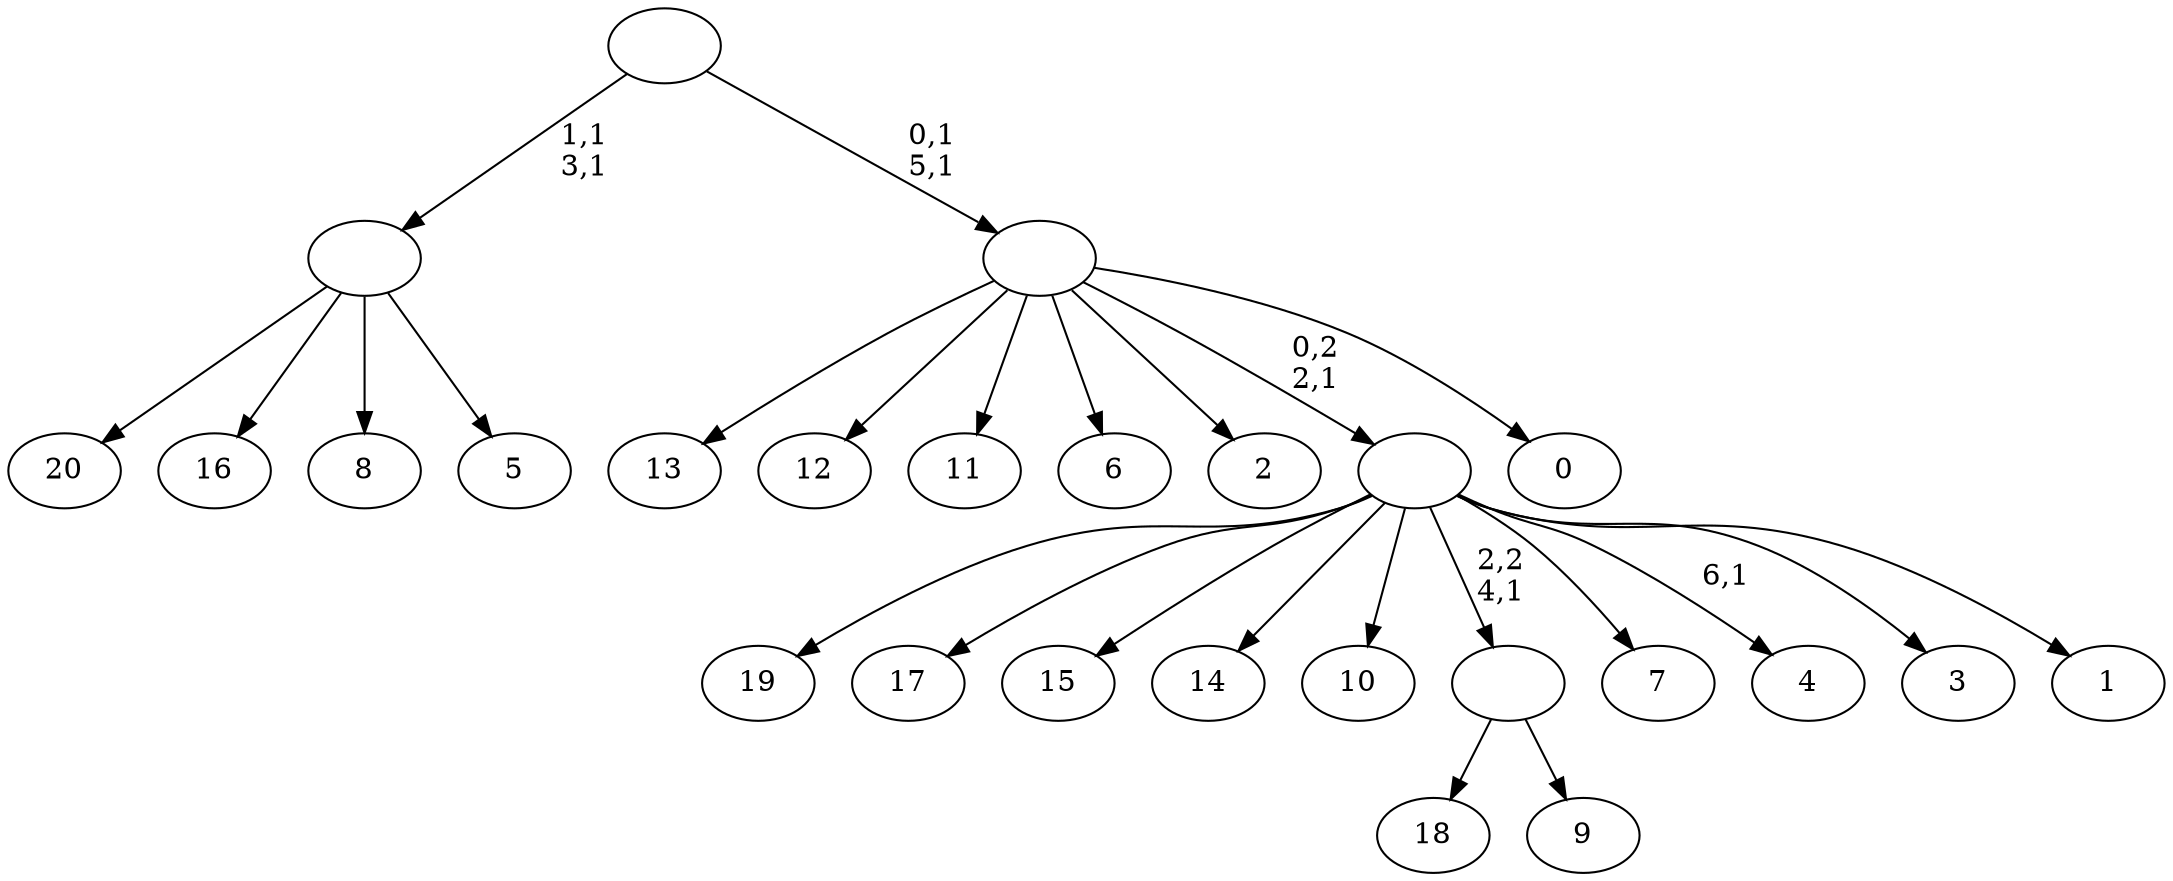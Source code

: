 digraph T {
	28 [label="20"]
	27 [label="19"]
	26 [label="18"]
	25 [label="17"]
	24 [label="16"]
	23 [label="15"]
	22 [label="14"]
	21 [label="13"]
	20 [label="12"]
	19 [label="11"]
	18 [label="10"]
	17 [label="9"]
	16 [label=""]
	15 [label="8"]
	14 [label="7"]
	13 [label="6"]
	12 [label="5"]
	11 [label=""]
	9 [label="4"]
	7 [label="3"]
	6 [label="2"]
	5 [label="1"]
	4 [label=""]
	3 [label="0"]
	2 [label=""]
	0 [label=""]
	16 -> 26 [label=""]
	16 -> 17 [label=""]
	11 -> 28 [label=""]
	11 -> 24 [label=""]
	11 -> 15 [label=""]
	11 -> 12 [label=""]
	4 -> 9 [label="6,1"]
	4 -> 27 [label=""]
	4 -> 25 [label=""]
	4 -> 23 [label=""]
	4 -> 22 [label=""]
	4 -> 18 [label=""]
	4 -> 16 [label="2,2\n4,1"]
	4 -> 14 [label=""]
	4 -> 7 [label=""]
	4 -> 5 [label=""]
	2 -> 21 [label=""]
	2 -> 20 [label=""]
	2 -> 19 [label=""]
	2 -> 13 [label=""]
	2 -> 6 [label=""]
	2 -> 4 [label="0,2\n2,1"]
	2 -> 3 [label=""]
	0 -> 2 [label="0,1\n5,1"]
	0 -> 11 [label="1,1\n3,1"]
}
